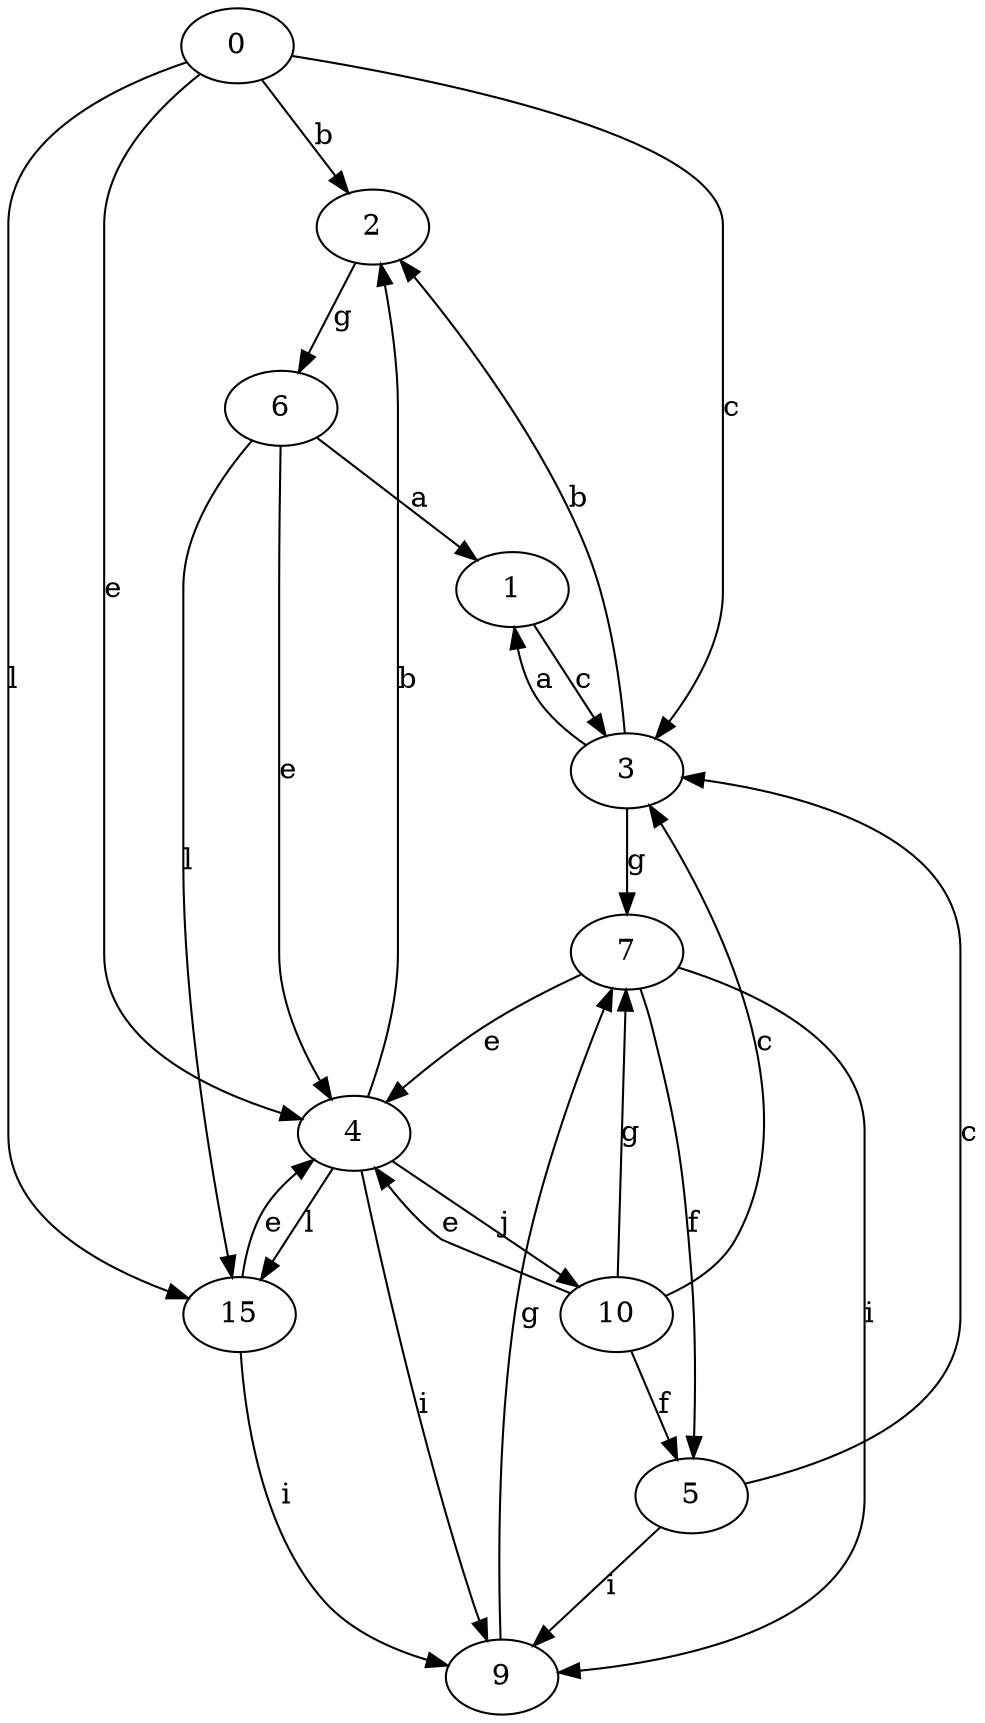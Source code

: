 strict digraph  {
0;
1;
2;
3;
4;
5;
6;
7;
9;
10;
15;
0 -> 2  [label=b];
0 -> 3  [label=c];
0 -> 4  [label=e];
0 -> 15  [label=l];
1 -> 3  [label=c];
2 -> 6  [label=g];
3 -> 1  [label=a];
3 -> 2  [label=b];
3 -> 7  [label=g];
4 -> 2  [label=b];
4 -> 9  [label=i];
4 -> 10  [label=j];
4 -> 15  [label=l];
5 -> 3  [label=c];
5 -> 9  [label=i];
6 -> 1  [label=a];
6 -> 4  [label=e];
6 -> 15  [label=l];
7 -> 4  [label=e];
7 -> 5  [label=f];
7 -> 9  [label=i];
9 -> 7  [label=g];
10 -> 3  [label=c];
10 -> 4  [label=e];
10 -> 5  [label=f];
10 -> 7  [label=g];
15 -> 4  [label=e];
15 -> 9  [label=i];
}
